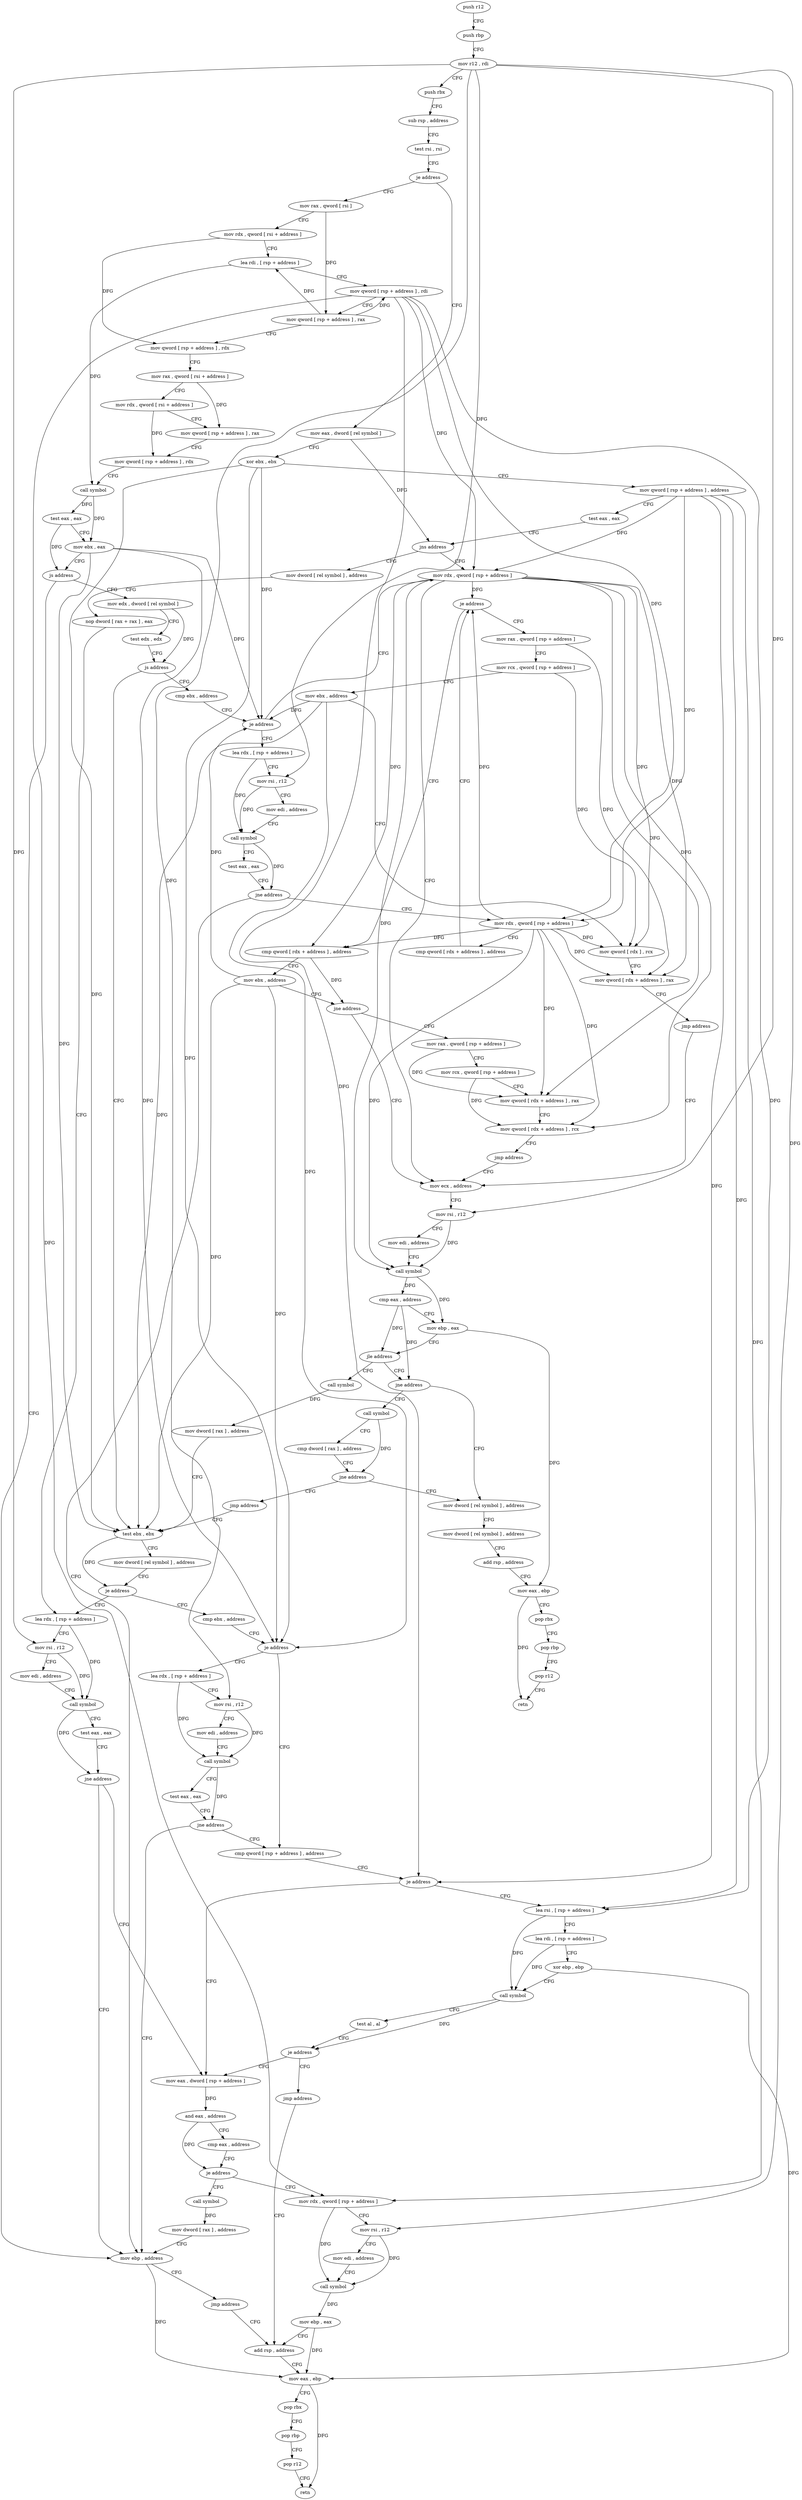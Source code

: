 digraph "func" {
"4291792" [label = "push r12" ]
"4291794" [label = "push rbp" ]
"4291795" [label = "mov r12 , rdi" ]
"4291798" [label = "push rbx" ]
"4291799" [label = "sub rsp , address" ]
"4291806" [label = "test rsi , rsi" ]
"4291809" [label = "je address" ]
"4292128" [label = "mov eax , dword [ rel symbol ]" ]
"4291815" [label = "mov rax , qword [ rsi ]" ]
"4292134" [label = "xor ebx , ebx" ]
"4292136" [label = "mov qword [ rsp + address ] , address" ]
"4292145" [label = "test eax , eax" ]
"4292147" [label = "jns address" ]
"4291894" [label = "mov rdx , qword [ rsp + address ]" ]
"4292153" [label = "mov dword [ rel symbol ] , address" ]
"4291818" [label = "mov rdx , qword [ rsi + address ]" ]
"4291822" [label = "lea rdi , [ rsp + address ]" ]
"4291827" [label = "mov qword [ rsp + address ] , rdi" ]
"4291832" [label = "mov qword [ rsp + address ] , rax" ]
"4291837" [label = "mov qword [ rsp + address ] , rdx" ]
"4291842" [label = "mov rax , qword [ rsi + address ]" ]
"4291846" [label = "mov rdx , qword [ rsi + address ]" ]
"4291850" [label = "mov qword [ rsp + address ] , rax" ]
"4291855" [label = "mov qword [ rsp + address ] , rdx" ]
"4291860" [label = "call symbol" ]
"4291865" [label = "test eax , eax" ]
"4291867" [label = "mov ebx , eax" ]
"4291869" [label = "js address" ]
"4292251" [label = "mov ebp , address" ]
"4291875" [label = "mov edx , dword [ rel symbol ]" ]
"4291899" [label = "mov ecx , address" ]
"4292163" [label = "nop dword [ rax + rax ] , eax" ]
"4292168" [label = "lea rdx , [ rsp + address ]" ]
"4292256" [label = "jmp address" ]
"4292226" [label = "add rsp , address" ]
"4291881" [label = "test edx , edx" ]
"4291883" [label = "js address" ]
"4291939" [label = "test ebx , ebx" ]
"4291885" [label = "cmp ebx , address" ]
"4292264" [label = "jne address" ]
"4292334" [label = "call symbol" ]
"4292266" [label = "mov dword [ rel symbol ] , address" ]
"4291928" [label = "call symbol" ]
"4291933" [label = "mov dword [ rax ] , address" ]
"4292190" [label = "mov eax , dword [ rsp + address ]" ]
"4292194" [label = "and eax , address" ]
"4292199" [label = "cmp eax , address" ]
"4292204" [label = "je address" ]
"4292240" [label = "call symbol" ]
"4292206" [label = "mov rdx , qword [ rsp + address ]" ]
"4292233" [label = "mov eax , ebp" ]
"4292235" [label = "pop rbx" ]
"4292236" [label = "pop rbp" ]
"4292237" [label = "pop r12" ]
"4292239" [label = "retn" ]
"4291941" [label = "mov dword [ rel symbol ] , address" ]
"4291951" [label = "je address" ]
"4291957" [label = "cmp ebx , address" ]
"4291888" [label = "je address" ]
"4292032" [label = "lea rdx , [ rsp + address ]" ]
"4292339" [label = "cmp dword [ rax ] , address" ]
"4292342" [label = "jne address" ]
"4292344" [label = "jmp address" ]
"4292276" [label = "mov dword [ rel symbol ] , address" ]
"4292286" [label = "add rsp , address" ]
"4292293" [label = "mov eax , ebp" ]
"4292295" [label = "pop rbx" ]
"4292296" [label = "pop rbp" ]
"4292297" [label = "pop r12" ]
"4292299" [label = "retn" ]
"4292173" [label = "mov rsi , r12" ]
"4292176" [label = "mov edi , address" ]
"4292181" [label = "call symbol" ]
"4292186" [label = "test eax , eax" ]
"4292188" [label = "jne address" ]
"4291960" [label = "je address" ]
"4291988" [label = "cmp qword [ rsp + address ] , address" ]
"4291962" [label = "lea rdx , [ rsp + address ]" ]
"4292245" [label = "mov dword [ rax ] , address" ]
"4292211" [label = "mov rsi , r12" ]
"4292214" [label = "mov edi , address" ]
"4292219" [label = "call symbol" ]
"4292224" [label = "mov ebp , eax" ]
"4292037" [label = "mov rsi , r12" ]
"4292040" [label = "mov edi , address" ]
"4292045" [label = "call symbol" ]
"4292050" [label = "test eax , eax" ]
"4292052" [label = "jne address" ]
"4292058" [label = "mov rdx , qword [ rsp + address ]" ]
"4291994" [label = "je address" ]
"4292000" [label = "lea rsi , [ rsp + address ]" ]
"4291967" [label = "mov rsi , r12" ]
"4291970" [label = "mov edi , address" ]
"4291975" [label = "call symbol" ]
"4291980" [label = "test eax , eax" ]
"4291982" [label = "jne address" ]
"4292063" [label = "cmp qword [ rdx + address ] , address" ]
"4292071" [label = "je address" ]
"4292304" [label = "mov rax , qword [ rsp + address ]" ]
"4292077" [label = "cmp qword [ rdx + address ] , address" ]
"4292005" [label = "lea rdi , [ rsp + address ]" ]
"4292010" [label = "xor ebp , ebp" ]
"4292012" [label = "call symbol" ]
"4292017" [label = "test al , al" ]
"4292019" [label = "je address" ]
"4292025" [label = "jmp address" ]
"4292312" [label = "mov rcx , qword [ rsp + address ]" ]
"4292317" [label = "mov ebx , address" ]
"4292322" [label = "mov qword [ rdx ] , rcx" ]
"4292325" [label = "mov qword [ rdx + address ] , rax" ]
"4292329" [label = "jmp address" ]
"4292085" [label = "mov ebx , address" ]
"4292090" [label = "jne address" ]
"4292096" [label = "mov rax , qword [ rsp + address ]" ]
"4291904" [label = "mov rsi , r12" ]
"4291907" [label = "mov edi , address" ]
"4291912" [label = "call symbol" ]
"4291917" [label = "cmp eax , address" ]
"4291920" [label = "mov ebp , eax" ]
"4291922" [label = "jle address" ]
"4292104" [label = "mov rcx , qword [ rsp + address ]" ]
"4292112" [label = "mov qword [ rdx + address ] , rax" ]
"4292116" [label = "mov qword [ rdx + address ] , rcx" ]
"4292120" [label = "jmp address" ]
"4291792" -> "4291794" [ label = "CFG" ]
"4291794" -> "4291795" [ label = "CFG" ]
"4291795" -> "4291798" [ label = "CFG" ]
"4291795" -> "4291904" [ label = "DFG" ]
"4291795" -> "4292173" [ label = "DFG" ]
"4291795" -> "4292037" [ label = "DFG" ]
"4291795" -> "4292211" [ label = "DFG" ]
"4291795" -> "4291967" [ label = "DFG" ]
"4291798" -> "4291799" [ label = "CFG" ]
"4291799" -> "4291806" [ label = "CFG" ]
"4291806" -> "4291809" [ label = "CFG" ]
"4291809" -> "4292128" [ label = "CFG" ]
"4291809" -> "4291815" [ label = "CFG" ]
"4292128" -> "4292134" [ label = "CFG" ]
"4292128" -> "4292147" [ label = "DFG" ]
"4291815" -> "4291818" [ label = "CFG" ]
"4291815" -> "4291832" [ label = "DFG" ]
"4292134" -> "4292136" [ label = "CFG" ]
"4292134" -> "4291939" [ label = "DFG" ]
"4292134" -> "4291888" [ label = "DFG" ]
"4292134" -> "4291960" [ label = "DFG" ]
"4292136" -> "4292145" [ label = "CFG" ]
"4292136" -> "4291894" [ label = "DFG" ]
"4292136" -> "4292206" [ label = "DFG" ]
"4292136" -> "4291994" [ label = "DFG" ]
"4292136" -> "4292058" [ label = "DFG" ]
"4292136" -> "4292000" [ label = "DFG" ]
"4292145" -> "4292147" [ label = "CFG" ]
"4292147" -> "4291894" [ label = "CFG" ]
"4292147" -> "4292153" [ label = "CFG" ]
"4291894" -> "4291899" [ label = "CFG" ]
"4291894" -> "4291912" [ label = "DFG" ]
"4291894" -> "4292071" [ label = "DFG" ]
"4291894" -> "4292322" [ label = "DFG" ]
"4291894" -> "4292325" [ label = "DFG" ]
"4291894" -> "4292077" [ label = "DFG" ]
"4291894" -> "4292112" [ label = "DFG" ]
"4291894" -> "4292116" [ label = "DFG" ]
"4292153" -> "4292163" [ label = "CFG" ]
"4291818" -> "4291822" [ label = "CFG" ]
"4291818" -> "4291837" [ label = "DFG" ]
"4291822" -> "4291827" [ label = "CFG" ]
"4291822" -> "4291860" [ label = "DFG" ]
"4291827" -> "4291832" [ label = "CFG" ]
"4291827" -> "4291894" [ label = "DFG" ]
"4291827" -> "4292206" [ label = "DFG" ]
"4291827" -> "4291994" [ label = "DFG" ]
"4291827" -> "4292058" [ label = "DFG" ]
"4291827" -> "4292000" [ label = "DFG" ]
"4291832" -> "4291837" [ label = "CFG" ]
"4291832" -> "4291822" [ label = "DFG" ]
"4291832" -> "4291827" [ label = "DFG" ]
"4291837" -> "4291842" [ label = "CFG" ]
"4291842" -> "4291846" [ label = "CFG" ]
"4291842" -> "4291850" [ label = "DFG" ]
"4291846" -> "4291850" [ label = "CFG" ]
"4291846" -> "4291855" [ label = "DFG" ]
"4291850" -> "4291855" [ label = "CFG" ]
"4291855" -> "4291860" [ label = "CFG" ]
"4291860" -> "4291865" [ label = "DFG" ]
"4291860" -> "4291867" [ label = "DFG" ]
"4291865" -> "4291867" [ label = "CFG" ]
"4291865" -> "4291869" [ label = "DFG" ]
"4291867" -> "4291869" [ label = "CFG" ]
"4291867" -> "4291939" [ label = "DFG" ]
"4291867" -> "4291888" [ label = "DFG" ]
"4291867" -> "4291960" [ label = "DFG" ]
"4291869" -> "4292251" [ label = "CFG" ]
"4291869" -> "4291875" [ label = "CFG" ]
"4292251" -> "4292256" [ label = "CFG" ]
"4292251" -> "4292233" [ label = "DFG" ]
"4291875" -> "4291881" [ label = "CFG" ]
"4291875" -> "4291883" [ label = "DFG" ]
"4291899" -> "4291904" [ label = "CFG" ]
"4292163" -> "4292168" [ label = "CFG" ]
"4292168" -> "4292173" [ label = "CFG" ]
"4292168" -> "4292181" [ label = "DFG" ]
"4292256" -> "4292226" [ label = "CFG" ]
"4292226" -> "4292233" [ label = "CFG" ]
"4291881" -> "4291883" [ label = "CFG" ]
"4291883" -> "4291939" [ label = "CFG" ]
"4291883" -> "4291885" [ label = "CFG" ]
"4291939" -> "4291941" [ label = "CFG" ]
"4291939" -> "4291951" [ label = "DFG" ]
"4291885" -> "4291888" [ label = "CFG" ]
"4292264" -> "4292334" [ label = "CFG" ]
"4292264" -> "4292266" [ label = "CFG" ]
"4292334" -> "4292339" [ label = "CFG" ]
"4292334" -> "4292342" [ label = "DFG" ]
"4292266" -> "4292276" [ label = "CFG" ]
"4291928" -> "4291933" [ label = "DFG" ]
"4291933" -> "4291939" [ label = "CFG" ]
"4292190" -> "4292194" [ label = "DFG" ]
"4292194" -> "4292199" [ label = "CFG" ]
"4292194" -> "4292204" [ label = "DFG" ]
"4292199" -> "4292204" [ label = "CFG" ]
"4292204" -> "4292240" [ label = "CFG" ]
"4292204" -> "4292206" [ label = "CFG" ]
"4292240" -> "4292245" [ label = "DFG" ]
"4292206" -> "4292211" [ label = "CFG" ]
"4292206" -> "4292219" [ label = "DFG" ]
"4292233" -> "4292235" [ label = "CFG" ]
"4292233" -> "4292239" [ label = "DFG" ]
"4292235" -> "4292236" [ label = "CFG" ]
"4292236" -> "4292237" [ label = "CFG" ]
"4292237" -> "4292239" [ label = "CFG" ]
"4291941" -> "4291951" [ label = "CFG" ]
"4291951" -> "4292168" [ label = "CFG" ]
"4291951" -> "4291957" [ label = "CFG" ]
"4291957" -> "4291960" [ label = "CFG" ]
"4291888" -> "4292032" [ label = "CFG" ]
"4291888" -> "4291894" [ label = "CFG" ]
"4292032" -> "4292037" [ label = "CFG" ]
"4292032" -> "4292045" [ label = "DFG" ]
"4292339" -> "4292342" [ label = "CFG" ]
"4292342" -> "4292266" [ label = "CFG" ]
"4292342" -> "4292344" [ label = "CFG" ]
"4292344" -> "4291939" [ label = "CFG" ]
"4292276" -> "4292286" [ label = "CFG" ]
"4292286" -> "4292293" [ label = "CFG" ]
"4292293" -> "4292295" [ label = "CFG" ]
"4292293" -> "4292299" [ label = "DFG" ]
"4292295" -> "4292296" [ label = "CFG" ]
"4292296" -> "4292297" [ label = "CFG" ]
"4292297" -> "4292299" [ label = "CFG" ]
"4292173" -> "4292176" [ label = "CFG" ]
"4292173" -> "4292181" [ label = "DFG" ]
"4292176" -> "4292181" [ label = "CFG" ]
"4292181" -> "4292186" [ label = "CFG" ]
"4292181" -> "4292188" [ label = "DFG" ]
"4292186" -> "4292188" [ label = "CFG" ]
"4292188" -> "4292251" [ label = "CFG" ]
"4292188" -> "4292190" [ label = "CFG" ]
"4291960" -> "4291988" [ label = "CFG" ]
"4291960" -> "4291962" [ label = "CFG" ]
"4291988" -> "4291994" [ label = "CFG" ]
"4291962" -> "4291967" [ label = "CFG" ]
"4291962" -> "4291975" [ label = "DFG" ]
"4292245" -> "4292251" [ label = "CFG" ]
"4292211" -> "4292214" [ label = "CFG" ]
"4292211" -> "4292219" [ label = "DFG" ]
"4292214" -> "4292219" [ label = "CFG" ]
"4292219" -> "4292224" [ label = "DFG" ]
"4292224" -> "4292226" [ label = "CFG" ]
"4292224" -> "4292233" [ label = "DFG" ]
"4292037" -> "4292040" [ label = "CFG" ]
"4292037" -> "4292045" [ label = "DFG" ]
"4292040" -> "4292045" [ label = "CFG" ]
"4292045" -> "4292050" [ label = "CFG" ]
"4292045" -> "4292052" [ label = "DFG" ]
"4292050" -> "4292052" [ label = "CFG" ]
"4292052" -> "4292251" [ label = "CFG" ]
"4292052" -> "4292058" [ label = "CFG" ]
"4292058" -> "4292063" [ label = "CFG" ]
"4292058" -> "4291912" [ label = "DFG" ]
"4292058" -> "4292071" [ label = "DFG" ]
"4292058" -> "4292322" [ label = "DFG" ]
"4292058" -> "4292325" [ label = "DFG" ]
"4292058" -> "4292077" [ label = "DFG" ]
"4292058" -> "4292112" [ label = "DFG" ]
"4292058" -> "4292116" [ label = "DFG" ]
"4291994" -> "4292190" [ label = "CFG" ]
"4291994" -> "4292000" [ label = "CFG" ]
"4292000" -> "4292005" [ label = "CFG" ]
"4292000" -> "4292012" [ label = "DFG" ]
"4291967" -> "4291970" [ label = "CFG" ]
"4291967" -> "4291975" [ label = "DFG" ]
"4291970" -> "4291975" [ label = "CFG" ]
"4291975" -> "4291980" [ label = "CFG" ]
"4291975" -> "4291982" [ label = "DFG" ]
"4291980" -> "4291982" [ label = "CFG" ]
"4291982" -> "4292251" [ label = "CFG" ]
"4291982" -> "4291988" [ label = "CFG" ]
"4292063" -> "4292071" [ label = "CFG" ]
"4292071" -> "4292304" [ label = "CFG" ]
"4292071" -> "4292077" [ label = "CFG" ]
"4292304" -> "4292312" [ label = "CFG" ]
"4292304" -> "4292325" [ label = "DFG" ]
"4292077" -> "4292085" [ label = "CFG" ]
"4292077" -> "4292090" [ label = "DFG" ]
"4292005" -> "4292010" [ label = "CFG" ]
"4292005" -> "4292012" [ label = "DFG" ]
"4292010" -> "4292012" [ label = "CFG" ]
"4292010" -> "4292233" [ label = "DFG" ]
"4292012" -> "4292017" [ label = "CFG" ]
"4292012" -> "4292019" [ label = "DFG" ]
"4292017" -> "4292019" [ label = "CFG" ]
"4292019" -> "4292190" [ label = "CFG" ]
"4292019" -> "4292025" [ label = "CFG" ]
"4292025" -> "4292226" [ label = "CFG" ]
"4292312" -> "4292317" [ label = "CFG" ]
"4292312" -> "4292322" [ label = "DFG" ]
"4292317" -> "4292322" [ label = "CFG" ]
"4292317" -> "4291939" [ label = "DFG" ]
"4292317" -> "4291888" [ label = "DFG" ]
"4292317" -> "4291960" [ label = "DFG" ]
"4292322" -> "4292325" [ label = "CFG" ]
"4292325" -> "4292329" [ label = "CFG" ]
"4292329" -> "4291899" [ label = "CFG" ]
"4292085" -> "4292090" [ label = "CFG" ]
"4292085" -> "4291939" [ label = "DFG" ]
"4292085" -> "4291888" [ label = "DFG" ]
"4292085" -> "4291960" [ label = "DFG" ]
"4292090" -> "4291899" [ label = "CFG" ]
"4292090" -> "4292096" [ label = "CFG" ]
"4292096" -> "4292104" [ label = "CFG" ]
"4292096" -> "4292112" [ label = "DFG" ]
"4291904" -> "4291907" [ label = "CFG" ]
"4291904" -> "4291912" [ label = "DFG" ]
"4291907" -> "4291912" [ label = "CFG" ]
"4291912" -> "4291917" [ label = "DFG" ]
"4291912" -> "4291920" [ label = "DFG" ]
"4291917" -> "4291920" [ label = "CFG" ]
"4291917" -> "4292264" [ label = "DFG" ]
"4291917" -> "4291922" [ label = "DFG" ]
"4291920" -> "4291922" [ label = "CFG" ]
"4291920" -> "4292293" [ label = "DFG" ]
"4291922" -> "4292264" [ label = "CFG" ]
"4291922" -> "4291928" [ label = "CFG" ]
"4292104" -> "4292112" [ label = "CFG" ]
"4292104" -> "4292116" [ label = "DFG" ]
"4292112" -> "4292116" [ label = "CFG" ]
"4292116" -> "4292120" [ label = "CFG" ]
"4292120" -> "4291899" [ label = "CFG" ]
}
